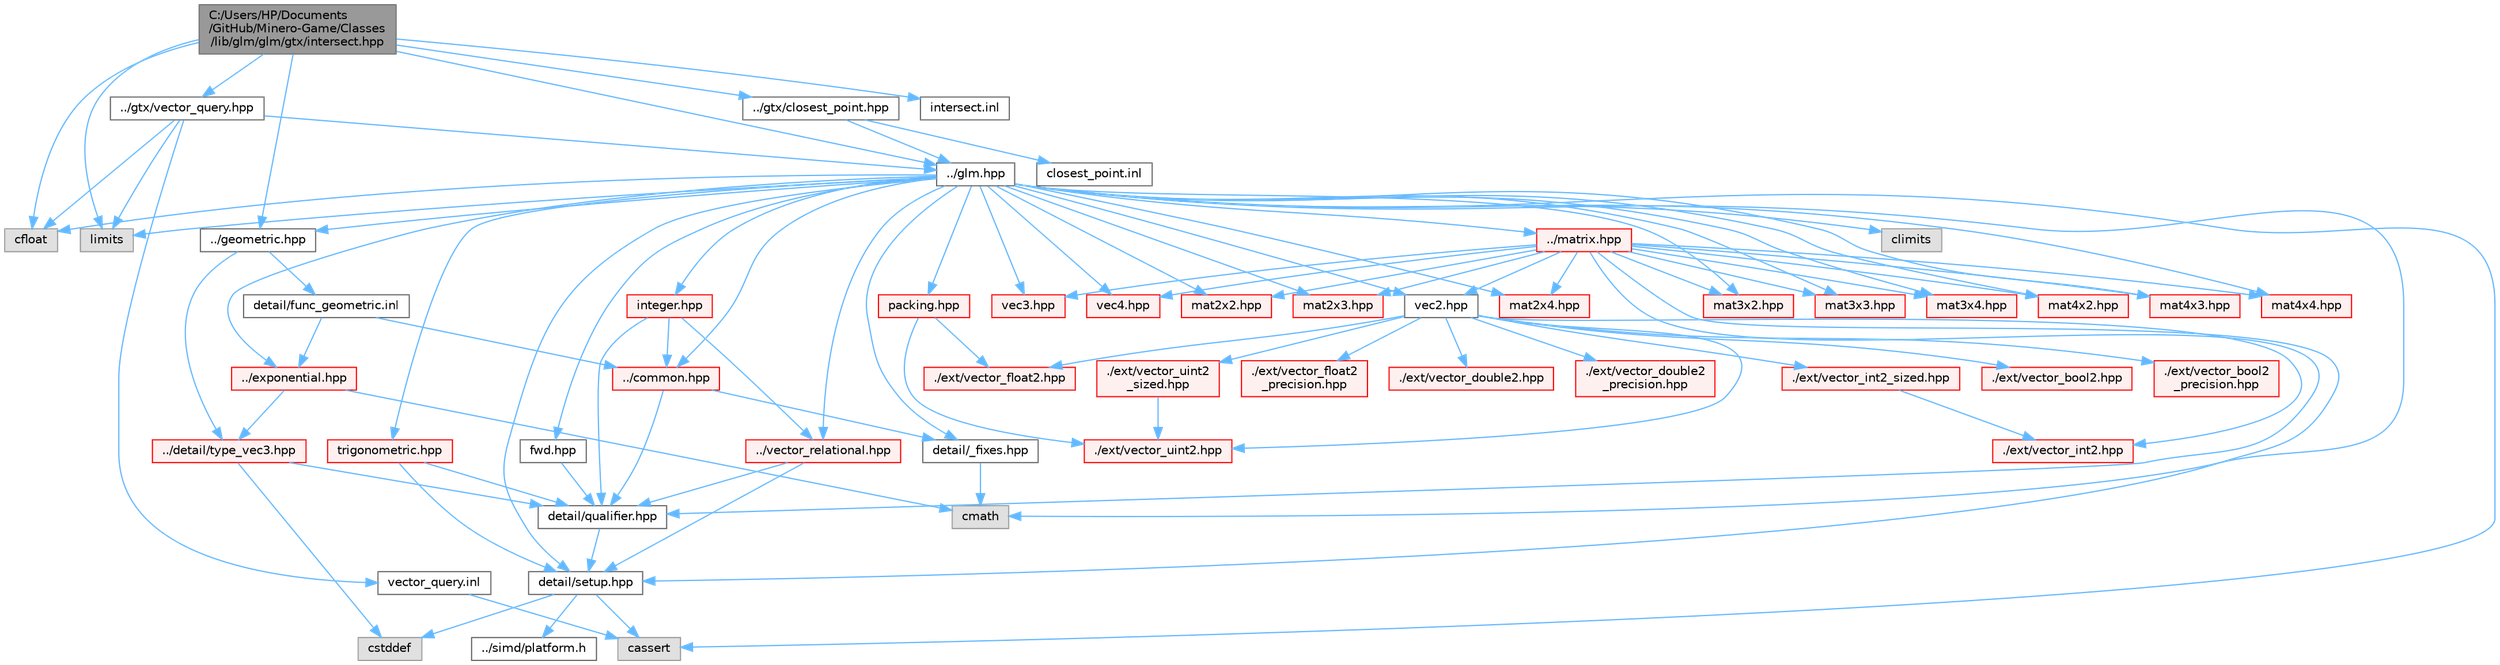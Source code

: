 digraph "C:/Users/HP/Documents/GitHub/Minero-Game/Classes/lib/glm/glm/gtx/intersect.hpp"
{
 // LATEX_PDF_SIZE
  bgcolor="transparent";
  edge [fontname=Helvetica,fontsize=10,labelfontname=Helvetica,labelfontsize=10];
  node [fontname=Helvetica,fontsize=10,shape=box,height=0.2,width=0.4];
  Node1 [id="Node000001",label="C:/Users/HP/Documents\l/GitHub/Minero-Game/Classes\l/lib/glm/glm/gtx/intersect.hpp",height=0.2,width=0.4,color="gray40", fillcolor="grey60", style="filled", fontcolor="black",tooltip=" "];
  Node1 -> Node2 [id="edge187_Node000001_Node000002",color="steelblue1",style="solid",tooltip=" "];
  Node2 [id="Node000002",label="cfloat",height=0.2,width=0.4,color="grey60", fillcolor="#E0E0E0", style="filled",tooltip=" "];
  Node1 -> Node3 [id="edge188_Node000001_Node000003",color="steelblue1",style="solid",tooltip=" "];
  Node3 [id="Node000003",label="limits",height=0.2,width=0.4,color="grey60", fillcolor="#E0E0E0", style="filled",tooltip=" "];
  Node1 -> Node4 [id="edge189_Node000001_Node000004",color="steelblue1",style="solid",tooltip=" "];
  Node4 [id="Node000004",label="../glm.hpp",height=0.2,width=0.4,color="grey40", fillcolor="white", style="filled",URL="$_classes_2lib_2glm_2glm_2glm_8hpp.html",tooltip=" "];
  Node4 -> Node5 [id="edge190_Node000004_Node000005",color="steelblue1",style="solid",tooltip=" "];
  Node5 [id="Node000005",label="detail/_fixes.hpp",height=0.2,width=0.4,color="grey40", fillcolor="white", style="filled",URL="$_classes_2lib_2glm_2glm_2detail_2__fixes_8hpp.html",tooltip=" "];
  Node5 -> Node6 [id="edge191_Node000005_Node000006",color="steelblue1",style="solid",tooltip=" "];
  Node6 [id="Node000006",label="cmath",height=0.2,width=0.4,color="grey60", fillcolor="#E0E0E0", style="filled",tooltip=" "];
  Node4 -> Node7 [id="edge192_Node000004_Node000007",color="steelblue1",style="solid",tooltip=" "];
  Node7 [id="Node000007",label="detail/setup.hpp",height=0.2,width=0.4,color="grey40", fillcolor="white", style="filled",URL="$_classes_2lib_2glm_2glm_2detail_2setup_8hpp.html",tooltip=" "];
  Node7 -> Node8 [id="edge193_Node000007_Node000008",color="steelblue1",style="solid",tooltip=" "];
  Node8 [id="Node000008",label="cassert",height=0.2,width=0.4,color="grey60", fillcolor="#E0E0E0", style="filled",tooltip=" "];
  Node7 -> Node9 [id="edge194_Node000007_Node000009",color="steelblue1",style="solid",tooltip=" "];
  Node9 [id="Node000009",label="cstddef",height=0.2,width=0.4,color="grey60", fillcolor="#E0E0E0", style="filled",tooltip=" "];
  Node7 -> Node10 [id="edge195_Node000007_Node000010",color="steelblue1",style="solid",tooltip=" "];
  Node10 [id="Node000010",label="../simd/platform.h",height=0.2,width=0.4,color="grey40", fillcolor="white", style="filled",URL="$_classes_2lib_2glm_2glm_2simd_2platform_8h.html",tooltip=" "];
  Node4 -> Node6 [id="edge196_Node000004_Node000006",color="steelblue1",style="solid",tooltip=" "];
  Node4 -> Node11 [id="edge197_Node000004_Node000011",color="steelblue1",style="solid",tooltip=" "];
  Node11 [id="Node000011",label="climits",height=0.2,width=0.4,color="grey60", fillcolor="#E0E0E0", style="filled",tooltip=" "];
  Node4 -> Node2 [id="edge198_Node000004_Node000002",color="steelblue1",style="solid",tooltip=" "];
  Node4 -> Node3 [id="edge199_Node000004_Node000003",color="steelblue1",style="solid",tooltip=" "];
  Node4 -> Node8 [id="edge200_Node000004_Node000008",color="steelblue1",style="solid",tooltip=" "];
  Node4 -> Node12 [id="edge201_Node000004_Node000012",color="steelblue1",style="solid",tooltip=" "];
  Node12 [id="Node000012",label="fwd.hpp",height=0.2,width=0.4,color="grey40", fillcolor="white", style="filled",URL="$_classes_2lib_2glm_2glm_2fwd_8hpp.html",tooltip=" "];
  Node12 -> Node13 [id="edge202_Node000012_Node000013",color="steelblue1",style="solid",tooltip=" "];
  Node13 [id="Node000013",label="detail/qualifier.hpp",height=0.2,width=0.4,color="grey40", fillcolor="white", style="filled",URL="$_classes_2lib_2glm_2glm_2detail_2qualifier_8hpp.html",tooltip=" "];
  Node13 -> Node7 [id="edge203_Node000013_Node000007",color="steelblue1",style="solid",tooltip=" "];
  Node4 -> Node14 [id="edge204_Node000004_Node000014",color="steelblue1",style="solid",tooltip=" "];
  Node14 [id="Node000014",label="vec2.hpp",height=0.2,width=0.4,color="grey40", fillcolor="white", style="filled",URL="$_classes_2lib_2glm_2glm_2vec2_8hpp.html",tooltip=" "];
  Node14 -> Node15 [id="edge205_Node000014_Node000015",color="steelblue1",style="solid",tooltip=" "];
  Node15 [id="Node000015",label="./ext/vector_bool2.hpp",height=0.2,width=0.4,color="red", fillcolor="#FFF0F0", style="filled",URL="$_classes_2lib_2glm_2glm_2ext_2vector__bool2_8hpp.html",tooltip=" "];
  Node14 -> Node19 [id="edge206_Node000014_Node000019",color="steelblue1",style="solid",tooltip=" "];
  Node19 [id="Node000019",label="./ext/vector_bool2\l_precision.hpp",height=0.2,width=0.4,color="red", fillcolor="#FFF0F0", style="filled",URL="$_classes_2lib_2glm_2glm_2ext_2vector__bool2__precision_8hpp.html",tooltip=" "];
  Node14 -> Node20 [id="edge207_Node000014_Node000020",color="steelblue1",style="solid",tooltip=" "];
  Node20 [id="Node000020",label="./ext/vector_float2.hpp",height=0.2,width=0.4,color="red", fillcolor="#FFF0F0", style="filled",URL="$_classes_2lib_2glm_2glm_2ext_2vector__float2_8hpp.html",tooltip=" "];
  Node14 -> Node21 [id="edge208_Node000014_Node000021",color="steelblue1",style="solid",tooltip=" "];
  Node21 [id="Node000021",label="./ext/vector_float2\l_precision.hpp",height=0.2,width=0.4,color="red", fillcolor="#FFF0F0", style="filled",URL="$_classes_2lib_2glm_2glm_2ext_2vector__float2__precision_8hpp.html",tooltip=" "];
  Node14 -> Node22 [id="edge209_Node000014_Node000022",color="steelblue1",style="solid",tooltip=" "];
  Node22 [id="Node000022",label="./ext/vector_double2.hpp",height=0.2,width=0.4,color="red", fillcolor="#FFF0F0", style="filled",URL="$_classes_2lib_2glm_2glm_2ext_2vector__double2_8hpp.html",tooltip=" "];
  Node14 -> Node23 [id="edge210_Node000014_Node000023",color="steelblue1",style="solid",tooltip=" "];
  Node23 [id="Node000023",label="./ext/vector_double2\l_precision.hpp",height=0.2,width=0.4,color="red", fillcolor="#FFF0F0", style="filled",URL="$_classes_2lib_2glm_2glm_2ext_2vector__double2__precision_8hpp.html",tooltip=" "];
  Node14 -> Node24 [id="edge211_Node000014_Node000024",color="steelblue1",style="solid",tooltip=" "];
  Node24 [id="Node000024",label="./ext/vector_int2.hpp",height=0.2,width=0.4,color="red", fillcolor="#FFF0F0", style="filled",URL="$_classes_2lib_2glm_2glm_2ext_2vector__int2_8hpp.html",tooltip=" "];
  Node14 -> Node25 [id="edge212_Node000014_Node000025",color="steelblue1",style="solid",tooltip=" "];
  Node25 [id="Node000025",label="./ext/vector_int2_sized.hpp",height=0.2,width=0.4,color="red", fillcolor="#FFF0F0", style="filled",URL="$_classes_2lib_2glm_2glm_2ext_2vector__int2__sized_8hpp.html",tooltip=" "];
  Node25 -> Node24 [id="edge213_Node000025_Node000024",color="steelblue1",style="solid",tooltip=" "];
  Node14 -> Node27 [id="edge214_Node000014_Node000027",color="steelblue1",style="solid",tooltip=" "];
  Node27 [id="Node000027",label="./ext/vector_uint2.hpp",height=0.2,width=0.4,color="red", fillcolor="#FFF0F0", style="filled",URL="$_classes_2lib_2glm_2glm_2ext_2vector__uint2_8hpp.html",tooltip=" "];
  Node14 -> Node28 [id="edge215_Node000014_Node000028",color="steelblue1",style="solid",tooltip=" "];
  Node28 [id="Node000028",label="./ext/vector_uint2\l_sized.hpp",height=0.2,width=0.4,color="red", fillcolor="#FFF0F0", style="filled",URL="$_classes_2lib_2glm_2glm_2ext_2vector__uint2__sized_8hpp.html",tooltip=" "];
  Node28 -> Node27 [id="edge216_Node000028_Node000027",color="steelblue1",style="solid",tooltip=" "];
  Node4 -> Node30 [id="edge217_Node000004_Node000030",color="steelblue1",style="solid",tooltip=" "];
  Node30 [id="Node000030",label="vec3.hpp",height=0.2,width=0.4,color="red", fillcolor="#FFF0F0", style="filled",URL="$_classes_2lib_2glm_2glm_2vec3_8hpp.html",tooltip=" "];
  Node4 -> Node43 [id="edge218_Node000004_Node000043",color="steelblue1",style="solid",tooltip=" "];
  Node43 [id="Node000043",label="vec4.hpp",height=0.2,width=0.4,color="red", fillcolor="#FFF0F0", style="filled",URL="$_classes_2lib_2glm_2glm_2vec4_8hpp.html",tooltip=" "];
  Node4 -> Node56 [id="edge219_Node000004_Node000056",color="steelblue1",style="solid",tooltip=" "];
  Node56 [id="Node000056",label="mat2x2.hpp",height=0.2,width=0.4,color="red", fillcolor="#FFF0F0", style="filled",URL="$_classes_2lib_2glm_2glm_2mat2x2_8hpp.html",tooltip=" "];
  Node4 -> Node61 [id="edge220_Node000004_Node000061",color="steelblue1",style="solid",tooltip=" "];
  Node61 [id="Node000061",label="mat2x3.hpp",height=0.2,width=0.4,color="red", fillcolor="#FFF0F0", style="filled",URL="$_classes_2lib_2glm_2glm_2mat2x3_8hpp.html",tooltip=" "];
  Node4 -> Node68 [id="edge221_Node000004_Node000068",color="steelblue1",style="solid",tooltip=" "];
  Node68 [id="Node000068",label="mat2x4.hpp",height=0.2,width=0.4,color="red", fillcolor="#FFF0F0", style="filled",URL="$_classes_2lib_2glm_2glm_2mat2x4_8hpp.html",tooltip=" "];
  Node4 -> Node75 [id="edge222_Node000004_Node000075",color="steelblue1",style="solid",tooltip=" "];
  Node75 [id="Node000075",label="mat3x2.hpp",height=0.2,width=0.4,color="red", fillcolor="#FFF0F0", style="filled",URL="$_classes_2lib_2glm_2glm_2mat3x2_8hpp.html",tooltip=" "];
  Node4 -> Node82 [id="edge223_Node000004_Node000082",color="steelblue1",style="solid",tooltip=" "];
  Node82 [id="Node000082",label="mat3x3.hpp",height=0.2,width=0.4,color="red", fillcolor="#FFF0F0", style="filled",URL="$_classes_2lib_2glm_2glm_2mat3x3_8hpp.html",tooltip=" "];
  Node4 -> Node89 [id="edge224_Node000004_Node000089",color="steelblue1",style="solid",tooltip=" "];
  Node89 [id="Node000089",label="mat3x4.hpp",height=0.2,width=0.4,color="red", fillcolor="#FFF0F0", style="filled",URL="$_classes_2lib_2glm_2glm_2mat3x4_8hpp.html",tooltip=" "];
  Node4 -> Node96 [id="edge225_Node000004_Node000096",color="steelblue1",style="solid",tooltip=" "];
  Node96 [id="Node000096",label="mat4x2.hpp",height=0.2,width=0.4,color="red", fillcolor="#FFF0F0", style="filled",URL="$_classes_2lib_2glm_2glm_2mat4x2_8hpp.html",tooltip=" "];
  Node4 -> Node103 [id="edge226_Node000004_Node000103",color="steelblue1",style="solid",tooltip=" "];
  Node103 [id="Node000103",label="mat4x3.hpp",height=0.2,width=0.4,color="red", fillcolor="#FFF0F0", style="filled",URL="$_classes_2lib_2glm_2glm_2mat4x3_8hpp.html",tooltip=" "];
  Node4 -> Node110 [id="edge227_Node000004_Node000110",color="steelblue1",style="solid",tooltip=" "];
  Node110 [id="Node000110",label="mat4x4.hpp",height=0.2,width=0.4,color="red", fillcolor="#FFF0F0", style="filled",URL="$_classes_2lib_2glm_2glm_2mat4x4_8hpp.html",tooltip=" "];
  Node4 -> Node134 [id="edge228_Node000004_Node000134",color="steelblue1",style="solid",tooltip=" "];
  Node134 [id="Node000134",label="trigonometric.hpp",height=0.2,width=0.4,color="red", fillcolor="#FFF0F0", style="filled",URL="$_classes_2lib_2glm_2glm_2trigonometric_8hpp.html",tooltip=" "];
  Node134 -> Node7 [id="edge229_Node000134_Node000007",color="steelblue1",style="solid",tooltip=" "];
  Node134 -> Node13 [id="edge230_Node000134_Node000013",color="steelblue1",style="solid",tooltip=" "];
  Node4 -> Node120 [id="edge231_Node000004_Node000120",color="steelblue1",style="solid",tooltip=" "];
  Node120 [id="Node000120",label="../exponential.hpp",height=0.2,width=0.4,color="red", fillcolor="#FFF0F0", style="filled",URL="$_classes_2lib_2glm_2glm_2exponential_8hpp.html",tooltip=" "];
  Node120 -> Node32 [id="edge232_Node000120_Node000032",color="steelblue1",style="solid",tooltip=" "];
  Node32 [id="Node000032",label="../detail/type_vec3.hpp",height=0.2,width=0.4,color="red", fillcolor="#FFF0F0", style="filled",URL="$_classes_2lib_2glm_2glm_2detail_2type__vec3_8hpp.html",tooltip=" "];
  Node32 -> Node13 [id="edge233_Node000032_Node000013",color="steelblue1",style="solid",tooltip=" "];
  Node32 -> Node9 [id="edge234_Node000032_Node000009",color="steelblue1",style="solid",tooltip=" "];
  Node120 -> Node6 [id="edge235_Node000120_Node000006",color="steelblue1",style="solid",tooltip=" "];
  Node4 -> Node128 [id="edge236_Node000004_Node000128",color="steelblue1",style="solid",tooltip=" "];
  Node128 [id="Node000128",label="../common.hpp",height=0.2,width=0.4,color="red", fillcolor="#FFF0F0", style="filled",URL="$_classes_2lib_2glm_2glm_2common_8hpp.html",tooltip=" "];
  Node128 -> Node13 [id="edge237_Node000128_Node000013",color="steelblue1",style="solid",tooltip=" "];
  Node128 -> Node5 [id="edge238_Node000128_Node000005",color="steelblue1",style="solid",tooltip=" "];
  Node4 -> Node137 [id="edge239_Node000004_Node000137",color="steelblue1",style="solid",tooltip=" "];
  Node137 [id="Node000137",label="packing.hpp",height=0.2,width=0.4,color="red", fillcolor="#FFF0F0", style="filled",URL="$_classes_2lib_2glm_2glm_2packing_8hpp.html",tooltip=" "];
  Node137 -> Node27 [id="edge240_Node000137_Node000027",color="steelblue1",style="solid",tooltip=" "];
  Node137 -> Node20 [id="edge241_Node000137_Node000020",color="steelblue1",style="solid",tooltip=" "];
  Node4 -> Node118 [id="edge242_Node000004_Node000118",color="steelblue1",style="solid",tooltip=" "];
  Node118 [id="Node000118",label="../geometric.hpp",height=0.2,width=0.4,color="grey40", fillcolor="white", style="filled",URL="$_classes_2lib_2glm_2glm_2geometric_8hpp.html",tooltip=" "];
  Node118 -> Node32 [id="edge243_Node000118_Node000032",color="steelblue1",style="solid",tooltip=" "];
  Node118 -> Node119 [id="edge244_Node000118_Node000119",color="steelblue1",style="solid",tooltip=" "];
  Node119 [id="Node000119",label="detail/func_geometric.inl",height=0.2,width=0.4,color="grey40", fillcolor="white", style="filled",URL="$_classes_2lib_2glm_2glm_2detail_2func__geometric_8inl.html",tooltip=" "];
  Node119 -> Node120 [id="edge245_Node000119_Node000120",color="steelblue1",style="solid",tooltip=" "];
  Node119 -> Node128 [id="edge246_Node000119_Node000128",color="steelblue1",style="solid",tooltip=" "];
  Node4 -> Node60 [id="edge247_Node000004_Node000060",color="steelblue1",style="solid",tooltip=" "];
  Node60 [id="Node000060",label="../matrix.hpp",height=0.2,width=0.4,color="red", fillcolor="#FFF0F0", style="filled",URL="$_classes_2lib_2glm_2glm_2matrix_8hpp.html",tooltip=" "];
  Node60 -> Node13 [id="edge248_Node000060_Node000013",color="steelblue1",style="solid",tooltip=" "];
  Node60 -> Node7 [id="edge249_Node000060_Node000007",color="steelblue1",style="solid",tooltip=" "];
  Node60 -> Node14 [id="edge250_Node000060_Node000014",color="steelblue1",style="solid",tooltip=" "];
  Node60 -> Node30 [id="edge251_Node000060_Node000030",color="steelblue1",style="solid",tooltip=" "];
  Node60 -> Node43 [id="edge252_Node000060_Node000043",color="steelblue1",style="solid",tooltip=" "];
  Node60 -> Node56 [id="edge253_Node000060_Node000056",color="steelblue1",style="solid",tooltip=" "];
  Node60 -> Node61 [id="edge254_Node000060_Node000061",color="steelblue1",style="solid",tooltip=" "];
  Node60 -> Node68 [id="edge255_Node000060_Node000068",color="steelblue1",style="solid",tooltip=" "];
  Node60 -> Node75 [id="edge256_Node000060_Node000075",color="steelblue1",style="solid",tooltip=" "];
  Node60 -> Node82 [id="edge257_Node000060_Node000082",color="steelblue1",style="solid",tooltip=" "];
  Node60 -> Node89 [id="edge258_Node000060_Node000089",color="steelblue1",style="solid",tooltip=" "];
  Node60 -> Node96 [id="edge259_Node000060_Node000096",color="steelblue1",style="solid",tooltip=" "];
  Node60 -> Node103 [id="edge260_Node000060_Node000103",color="steelblue1",style="solid",tooltip=" "];
  Node60 -> Node110 [id="edge261_Node000060_Node000110",color="steelblue1",style="solid",tooltip=" "];
  Node4 -> Node124 [id="edge262_Node000004_Node000124",color="steelblue1",style="solid",tooltip=" "];
  Node124 [id="Node000124",label="../vector_relational.hpp",height=0.2,width=0.4,color="red", fillcolor="#FFF0F0", style="filled",URL="$_classes_2lib_2glm_2glm_2vector__relational_8hpp.html",tooltip=" "];
  Node124 -> Node13 [id="edge263_Node000124_Node000013",color="steelblue1",style="solid",tooltip=" "];
  Node124 -> Node7 [id="edge264_Node000124_Node000007",color="steelblue1",style="solid",tooltip=" "];
  Node4 -> Node141 [id="edge265_Node000004_Node000141",color="steelblue1",style="solid",tooltip=" "];
  Node141 [id="Node000141",label="integer.hpp",height=0.2,width=0.4,color="red", fillcolor="#FFF0F0", style="filled",URL="$_classes_2lib_2glm_2glm_2integer_8hpp.html",tooltip=" "];
  Node141 -> Node13 [id="edge266_Node000141_Node000013",color="steelblue1",style="solid",tooltip=" "];
  Node141 -> Node128 [id="edge267_Node000141_Node000128",color="steelblue1",style="solid",tooltip=" "];
  Node141 -> Node124 [id="edge268_Node000141_Node000124",color="steelblue1",style="solid",tooltip=" "];
  Node1 -> Node118 [id="edge269_Node000001_Node000118",color="steelblue1",style="solid",tooltip=" "];
  Node1 -> Node145 [id="edge270_Node000001_Node000145",color="steelblue1",style="solid",tooltip=" "];
  Node145 [id="Node000145",label="../gtx/closest_point.hpp",height=0.2,width=0.4,color="grey40", fillcolor="white", style="filled",URL="$_classes_2lib_2glm_2glm_2gtx_2closest__point_8hpp.html",tooltip=" "];
  Node145 -> Node4 [id="edge271_Node000145_Node000004",color="steelblue1",style="solid",tooltip=" "];
  Node145 -> Node146 [id="edge272_Node000145_Node000146",color="steelblue1",style="solid",tooltip=" "];
  Node146 [id="Node000146",label="closest_point.inl",height=0.2,width=0.4,color="grey40", fillcolor="white", style="filled",URL="$_classes_2lib_2glm_2glm_2gtx_2closest__point_8inl.html",tooltip=" "];
  Node1 -> Node147 [id="edge273_Node000001_Node000147",color="steelblue1",style="solid",tooltip=" "];
  Node147 [id="Node000147",label="../gtx/vector_query.hpp",height=0.2,width=0.4,color="grey40", fillcolor="white", style="filled",URL="$_classes_2lib_2glm_2glm_2gtx_2vector__query_8hpp.html",tooltip=" "];
  Node147 -> Node4 [id="edge274_Node000147_Node000004",color="steelblue1",style="solid",tooltip=" "];
  Node147 -> Node2 [id="edge275_Node000147_Node000002",color="steelblue1",style="solid",tooltip=" "];
  Node147 -> Node3 [id="edge276_Node000147_Node000003",color="steelblue1",style="solid",tooltip=" "];
  Node147 -> Node148 [id="edge277_Node000147_Node000148",color="steelblue1",style="solid",tooltip=" "];
  Node148 [id="Node000148",label="vector_query.inl",height=0.2,width=0.4,color="grey40", fillcolor="white", style="filled",URL="$_classes_2lib_2glm_2glm_2gtx_2vector__query_8inl.html",tooltip=" "];
  Node148 -> Node8 [id="edge278_Node000148_Node000008",color="steelblue1",style="solid",tooltip=" "];
  Node1 -> Node149 [id="edge279_Node000001_Node000149",color="steelblue1",style="solid",tooltip=" "];
  Node149 [id="Node000149",label="intersect.inl",height=0.2,width=0.4,color="grey40", fillcolor="white", style="filled",URL="$_classes_2lib_2glm_2glm_2gtx_2intersect_8inl.html",tooltip=" "];
}
